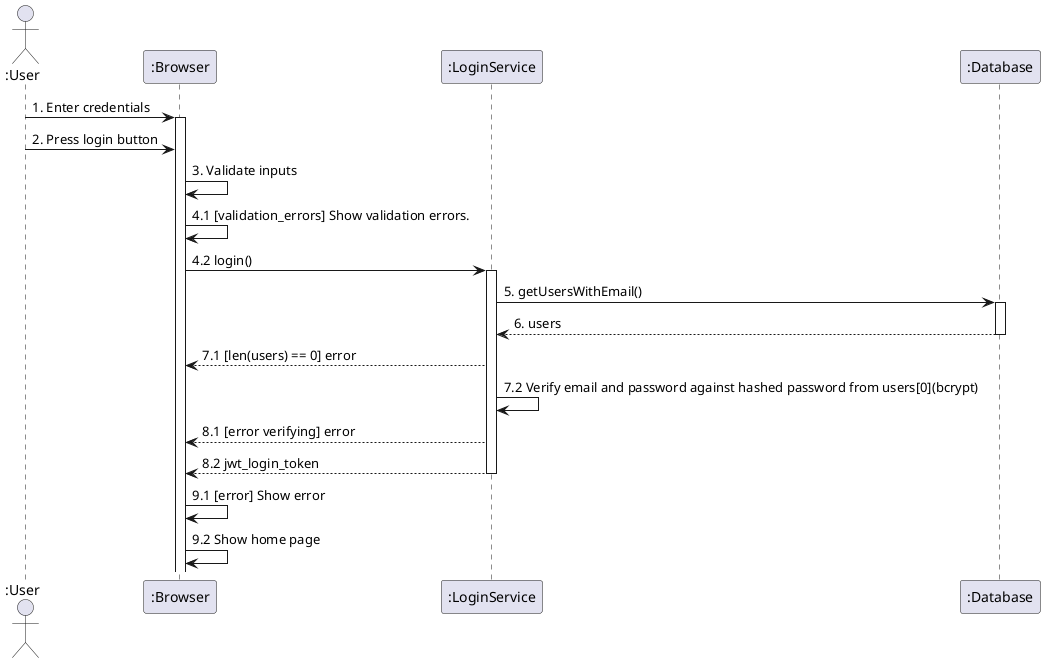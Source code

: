 @startuml
actor ":User" as User
participant ":Browser" as Browser
participant ":LoginService" as LoginService
participant ":Database" as Database

User -> Browser ++ : 1. Enter credentials
User -> Browser: 2. Press login button
Browser -> Browser: 3. Validate inputs
Browser -> Browser: 4.1 [validation_errors] Show validation errors.
Browser -> LoginService ++ : 4.2 login()
LoginService -> Database ++ : 5. getUsersWithEmail()
Database --> LoginService -- : 6. users
LoginService --> Browser: 7.1 [len(users) == 0] error
LoginService -> LoginService: 7.2 Verify email and password against hashed password from users[0](bcrypt)
LoginService --> Browser: 8.1 [error verifying] error
LoginService --> Browser -- : 8.2 jwt_login_token
Browser -> Browser: 9.1 [error] Show error
Browser -> Browser: 9.2 Show home page
@enduml
